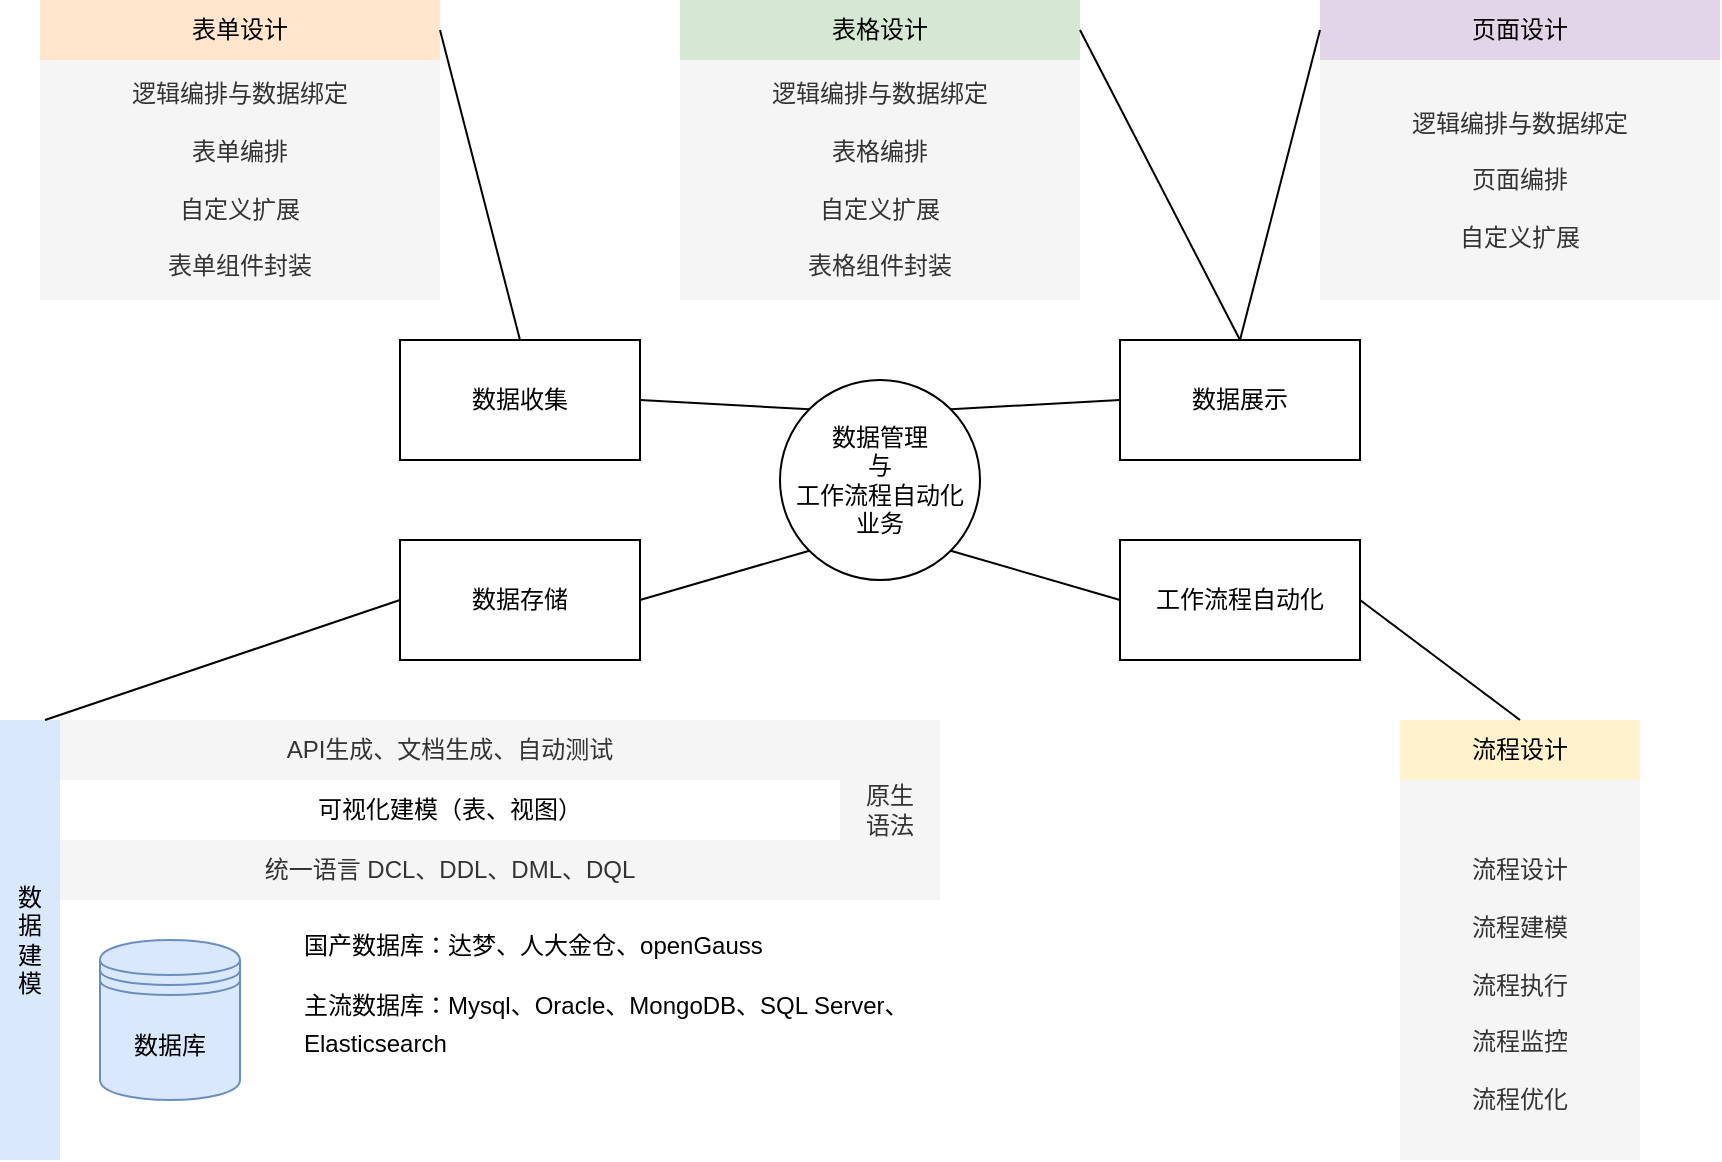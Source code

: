 <mxfile version="24.4.10" type="github">
  <diagram name="第 1 页" id="3JdLDlZtKlIp8TxT6yqI">
    <mxGraphModel dx="3217" dy="1300" grid="1" gridSize="10" guides="1" tooltips="1" connect="1" arrows="1" fold="1" page="1" pageScale="1" pageWidth="827" pageHeight="1169" math="0" shadow="0">
      <root>
        <mxCell id="0" />
        <mxCell id="1" parent="0" />
        <mxCell id="FVGwjlgd87L53xhA5rX--8" value="" style="rounded=0;whiteSpace=wrap;html=1;strokeColor=none;" parent="1" vertex="1">
          <mxGeometry x="-30" y="410" width="440" height="90" as="geometry" />
        </mxCell>
        <mxCell id="FVGwjlgd87L53xhA5rX--6" value="" style="rounded=0;whiteSpace=wrap;html=1;strokeColor=none;" parent="1" vertex="1">
          <mxGeometry x="-30" y="500" width="440" height="130" as="geometry" />
        </mxCell>
        <mxCell id="FVGwjlgd87L53xhA5rX--4" value="数据库" style="shape=datastore;whiteSpace=wrap;html=1;fillColor=#dae8fc;strokeColor=#6c8ebf;" parent="1" vertex="1">
          <mxGeometry x="-10" y="520" width="70" height="80" as="geometry" />
        </mxCell>
        <mxCell id="FVGwjlgd87L53xhA5rX--5" value="&lt;h1 style=&quot;margin-top: 0px; font-size: 16px;&quot;&gt;&lt;span style=&quot;font-size: 12px; font-weight: 400; font-family: Arial, sans-serif;&quot;&gt;国产数据库：达梦、人大金仓、&lt;/span&gt;&lt;span style=&quot;font-size: 12px; font-weight: 400; font-family: Arial, sans-serif;&quot;&gt;openGauss&lt;/span&gt;&lt;span style=&quot;background-color: initial; font-size: 12px; font-weight: normal;&quot;&gt;&lt;br&gt;&lt;/span&gt;&lt;/h1&gt;&lt;h1 style=&quot;margin-top: 0px; font-size: 16px;&quot;&gt;&lt;span style=&quot;background-color: initial; font-size: 12px; font-weight: normal;&quot;&gt;主流数据库：Mysql、Oracle、MongoDB、&lt;/span&gt;&lt;span style=&quot;background-color: initial; font-size: 12px; font-weight: normal; font-family: Arial, sans-serif;&quot;&gt;SQL Server、Elasticsearch&lt;/span&gt;&lt;/h1&gt;&lt;div&gt;&lt;span style=&quot;background-color: initial; font-size: 12px; font-weight: normal; font-family: Arial, sans-serif;&quot;&gt;&lt;br&gt;&lt;/span&gt;&lt;/div&gt;&lt;div&gt;&lt;span style=&quot;background-color: initial; font-size: 12px; font-weight: normal; font-family: Arial, sans-serif;&quot;&gt;&lt;br&gt;&lt;/span&gt;&lt;/div&gt;" style="text;html=1;whiteSpace=wrap;overflow=hidden;rounded=0;" parent="1" vertex="1">
          <mxGeometry x="90" y="505" width="320" height="115" as="geometry" />
        </mxCell>
        <mxCell id="FVGwjlgd87L53xhA5rX--7" value="统一语言 DCL、DDL、DML、DQL" style="rounded=0;whiteSpace=wrap;html=1;strokeColor=none;fillColor=#f5f5f5;fontColor=#333333;" parent="1" vertex="1">
          <mxGeometry x="-30" y="470" width="390" height="30" as="geometry" />
        </mxCell>
        <mxCell id="FVGwjlgd87L53xhA5rX--9" value="数&lt;div&gt;据&lt;/div&gt;&lt;div&gt;建&lt;/div&gt;&lt;div&gt;模&lt;/div&gt;" style="rounded=0;whiteSpace=wrap;html=1;fillColor=#dae8fc;strokeColor=none;" parent="1" vertex="1">
          <mxGeometry x="-60" y="410" width="30" height="220" as="geometry" />
        </mxCell>
        <mxCell id="FVGwjlgd87L53xhA5rX--10" value="可视化建模（表、视图）" style="rounded=0;whiteSpace=wrap;html=1;strokeColor=none;" parent="1" vertex="1">
          <mxGeometry x="-30" y="440" width="390" height="30" as="geometry" />
        </mxCell>
        <mxCell id="FVGwjlgd87L53xhA5rX--11" value="API生成、文档生成、自动测试" style="rounded=0;whiteSpace=wrap;html=1;strokeColor=none;fillColor=#f5f5f5;fontColor=#333333;" parent="1" vertex="1">
          <mxGeometry x="-30" y="410" width="390" height="30" as="geometry" />
        </mxCell>
        <mxCell id="FVGwjlgd87L53xhA5rX--12" value="&lt;div&gt;&lt;br&gt;&lt;/div&gt;流程设计&lt;div&gt;&lt;br&gt;&lt;/div&gt;&lt;div&gt;流程建模&lt;/div&gt;&lt;div&gt;&lt;div&gt;&lt;br&gt;&lt;/div&gt;&lt;div&gt;流程执行&lt;/div&gt;&lt;div&gt;&lt;br&gt;&lt;/div&gt;&lt;div&gt;流程监控&lt;/div&gt;&lt;div&gt;&lt;br&gt;&lt;/div&gt;&lt;div&gt;流程优化&lt;/div&gt;&lt;/div&gt;" style="rounded=0;whiteSpace=wrap;html=1;strokeColor=none;fillColor=#f5f5f5;fontColor=#333333;" parent="1" vertex="1">
          <mxGeometry x="640" y="440" width="120" height="190" as="geometry" />
        </mxCell>
        <mxCell id="FVGwjlgd87L53xhA5rX--13" value="流程设计" style="rounded=0;whiteSpace=wrap;html=1;fillColor=#fff2cc;strokeColor=none;" parent="1" vertex="1">
          <mxGeometry x="640" y="410" width="120" height="30" as="geometry" />
        </mxCell>
        <mxCell id="FVGwjlgd87L53xhA5rX--14" value="原生&lt;div&gt;语法&lt;/div&gt;" style="rounded=0;whiteSpace=wrap;html=1;strokeColor=none;fillColor=#f5f5f5;fontColor=#333333;" parent="1" vertex="1">
          <mxGeometry x="360" y="410" width="50" height="90" as="geometry" />
        </mxCell>
        <mxCell id="FVGwjlgd87L53xhA5rX--19" value="&lt;div&gt;逻辑编排与数据绑定&lt;/div&gt;&lt;div&gt;&lt;br&gt;&lt;/div&gt;&lt;div&gt;表单编排&lt;/div&gt;&lt;div&gt;&lt;br&gt;&lt;/div&gt;&lt;div&gt;自定义扩展&lt;/div&gt;&lt;div&gt;&lt;br&gt;&lt;/div&gt;表单组件封装" style="rounded=0;whiteSpace=wrap;html=1;fillColor=#f5f5f5;fontColor=#333333;strokeColor=none;" parent="1" vertex="1">
          <mxGeometry x="-40" y="80" width="200" height="120" as="geometry" />
        </mxCell>
        <mxCell id="FVGwjlgd87L53xhA5rX--20" value="&lt;div&gt;逻辑编排与数据绑定&lt;/div&gt;&lt;div&gt;&lt;br&gt;&lt;/div&gt;&lt;div&gt;表格编排&lt;/div&gt;&lt;div&gt;&lt;br&gt;&lt;/div&gt;&lt;div&gt;自定义扩展&lt;/div&gt;&lt;div&gt;&lt;br&gt;&lt;/div&gt;表格组件封装" style="rounded=0;whiteSpace=wrap;html=1;fillColor=#f5f5f5;fontColor=#333333;strokeColor=none;" parent="1" vertex="1">
          <mxGeometry x="280" y="80" width="200" height="120" as="geometry" />
        </mxCell>
        <mxCell id="FVGwjlgd87L53xhA5rX--21" value="&lt;div&gt;逻辑编排与数据绑定&lt;/div&gt;&lt;div&gt;&lt;br&gt;&lt;/div&gt;&lt;div&gt;页面编排&lt;/div&gt;&lt;div&gt;&lt;br&gt;&lt;/div&gt;&lt;div&gt;自定义扩展&lt;/div&gt;" style="rounded=0;whiteSpace=wrap;html=1;fillColor=#f5f5f5;fontColor=#333333;strokeColor=none;" parent="1" vertex="1">
          <mxGeometry x="600" y="80" width="200" height="120" as="geometry" />
        </mxCell>
        <mxCell id="FVGwjlgd87L53xhA5rX--22" value="表单设计" style="rounded=0;whiteSpace=wrap;html=1;fillColor=#ffe6cc;strokeColor=none;" parent="1" vertex="1">
          <mxGeometry x="-40" y="50" width="200" height="30" as="geometry" />
        </mxCell>
        <mxCell id="FVGwjlgd87L53xhA5rX--23" value="表格设计" style="rounded=0;whiteSpace=wrap;html=1;fillColor=#d5e8d4;strokeColor=none;" parent="1" vertex="1">
          <mxGeometry x="280" y="50" width="200" height="30" as="geometry" />
        </mxCell>
        <mxCell id="FVGwjlgd87L53xhA5rX--24" value="页面设计" style="rounded=0;whiteSpace=wrap;html=1;fillColor=#e1d5e7;strokeColor=none;" parent="1" vertex="1">
          <mxGeometry x="600" y="50" width="200" height="30" as="geometry" />
        </mxCell>
        <mxCell id="oQvL7M94ZAVs5pC1BtoH-7" value="数据管理&lt;div&gt;与&lt;br&gt;&lt;div&gt;工作流程自动化&lt;/div&gt;&lt;div&gt;业务&lt;/div&gt;&lt;/div&gt;" style="ellipse;whiteSpace=wrap;html=1;aspect=fixed;" vertex="1" parent="1">
          <mxGeometry x="330" y="240" width="100" height="100" as="geometry" />
        </mxCell>
        <mxCell id="oQvL7M94ZAVs5pC1BtoH-8" value="数据收集" style="rounded=0;whiteSpace=wrap;html=1;" vertex="1" parent="1">
          <mxGeometry x="140" y="220" width="120" height="60" as="geometry" />
        </mxCell>
        <mxCell id="oQvL7M94ZAVs5pC1BtoH-10" value="数据展示" style="rounded=0;whiteSpace=wrap;html=1;" vertex="1" parent="1">
          <mxGeometry x="500" y="220" width="120" height="60" as="geometry" />
        </mxCell>
        <mxCell id="oQvL7M94ZAVs5pC1BtoH-11" value="工作流程自动化" style="rounded=0;whiteSpace=wrap;html=1;" vertex="1" parent="1">
          <mxGeometry x="500" y="320" width="120" height="60" as="geometry" />
        </mxCell>
        <mxCell id="oQvL7M94ZAVs5pC1BtoH-12" value="数据存储" style="rounded=0;whiteSpace=wrap;html=1;" vertex="1" parent="1">
          <mxGeometry x="140" y="320" width="120" height="60" as="geometry" />
        </mxCell>
        <mxCell id="oQvL7M94ZAVs5pC1BtoH-13" value="" style="endArrow=none;html=1;rounded=0;exitX=1;exitY=0;exitDx=0;exitDy=0;entryX=0;entryY=0.5;entryDx=0;entryDy=0;" edge="1" parent="1" source="oQvL7M94ZAVs5pC1BtoH-7" target="oQvL7M94ZAVs5pC1BtoH-10">
          <mxGeometry width="50" height="50" relative="1" as="geometry">
            <mxPoint x="630" y="80" as="sourcePoint" />
            <mxPoint x="680" y="30" as="targetPoint" />
          </mxGeometry>
        </mxCell>
        <mxCell id="oQvL7M94ZAVs5pC1BtoH-14" value="" style="endArrow=none;html=1;rounded=0;exitX=1;exitY=1;exitDx=0;exitDy=0;entryX=0;entryY=0.5;entryDx=0;entryDy=0;" edge="1" parent="1" source="oQvL7M94ZAVs5pC1BtoH-7" target="oQvL7M94ZAVs5pC1BtoH-11">
          <mxGeometry width="50" height="50" relative="1" as="geometry">
            <mxPoint x="440" y="300" as="sourcePoint" />
            <mxPoint x="510" y="260" as="targetPoint" />
          </mxGeometry>
        </mxCell>
        <mxCell id="oQvL7M94ZAVs5pC1BtoH-15" value="" style="endArrow=none;html=1;rounded=0;exitX=0;exitY=0;exitDx=0;exitDy=0;entryX=1;entryY=0.5;entryDx=0;entryDy=0;" edge="1" parent="1" source="oQvL7M94ZAVs5pC1BtoH-7" target="oQvL7M94ZAVs5pC1BtoH-8">
          <mxGeometry width="50" height="50" relative="1" as="geometry">
            <mxPoint x="440" y="300" as="sourcePoint" />
            <mxPoint x="510" y="260" as="targetPoint" />
          </mxGeometry>
        </mxCell>
        <mxCell id="oQvL7M94ZAVs5pC1BtoH-17" value="" style="endArrow=none;html=1;rounded=0;entryX=1;entryY=0.5;entryDx=0;entryDy=0;exitX=0;exitY=1;exitDx=0;exitDy=0;" edge="1" parent="1" source="oQvL7M94ZAVs5pC1BtoH-7" target="oQvL7M94ZAVs5pC1BtoH-12">
          <mxGeometry width="50" height="50" relative="1" as="geometry">
            <mxPoint x="330" y="290" as="sourcePoint" />
            <mxPoint x="270" y="260" as="targetPoint" />
          </mxGeometry>
        </mxCell>
        <mxCell id="oQvL7M94ZAVs5pC1BtoH-19" value="" style="endArrow=none;html=1;rounded=0;entryX=1;entryY=0.5;entryDx=0;entryDy=0;exitX=0.5;exitY=0;exitDx=0;exitDy=0;curved=1;" edge="1" parent="1" source="oQvL7M94ZAVs5pC1BtoH-8" target="FVGwjlgd87L53xhA5rX--22">
          <mxGeometry width="50" height="50" relative="1" as="geometry">
            <mxPoint x="610" y="-20" as="sourcePoint" />
            <mxPoint x="660" y="-70" as="targetPoint" />
          </mxGeometry>
        </mxCell>
        <mxCell id="oQvL7M94ZAVs5pC1BtoH-20" value="" style="endArrow=none;html=1;rounded=0;entryX=0;entryY=0.5;entryDx=0;entryDy=0;exitX=0.5;exitY=0;exitDx=0;exitDy=0;curved=1;" edge="1" parent="1" source="oQvL7M94ZAVs5pC1BtoH-10" target="FVGwjlgd87L53xhA5rX--24">
          <mxGeometry width="50" height="50" relative="1" as="geometry">
            <mxPoint x="210" y="230" as="sourcePoint" />
            <mxPoint x="170" y="75" as="targetPoint" />
          </mxGeometry>
        </mxCell>
        <mxCell id="oQvL7M94ZAVs5pC1BtoH-21" value="" style="endArrow=none;html=1;rounded=1;curved=0;" edge="1" parent="1">
          <mxGeometry width="50" height="50" relative="1" as="geometry">
            <mxPoint x="560" y="220" as="sourcePoint" />
            <mxPoint x="480" y="65" as="targetPoint" />
          </mxGeometry>
        </mxCell>
        <mxCell id="oQvL7M94ZAVs5pC1BtoH-22" value="" style="endArrow=none;html=1;rounded=0;entryX=0.75;entryY=0;entryDx=0;entryDy=0;exitX=0;exitY=0.5;exitDx=0;exitDy=0;curved=1;" edge="1" parent="1" source="oQvL7M94ZAVs5pC1BtoH-12" target="FVGwjlgd87L53xhA5rX--9">
          <mxGeometry width="50" height="50" relative="1" as="geometry">
            <mxPoint x="210" y="230" as="sourcePoint" />
            <mxPoint x="170" y="75" as="targetPoint" />
          </mxGeometry>
        </mxCell>
        <mxCell id="oQvL7M94ZAVs5pC1BtoH-23" value="" style="endArrow=none;html=1;rounded=0;entryX=0.5;entryY=0;entryDx=0;entryDy=0;exitX=1;exitY=0.5;exitDx=0;exitDy=0;curved=1;" edge="1" parent="1" source="oQvL7M94ZAVs5pC1BtoH-11" target="FVGwjlgd87L53xhA5rX--13">
          <mxGeometry width="50" height="50" relative="1" as="geometry">
            <mxPoint x="570" y="230" as="sourcePoint" />
            <mxPoint x="610" y="75" as="targetPoint" />
          </mxGeometry>
        </mxCell>
      </root>
    </mxGraphModel>
  </diagram>
</mxfile>
